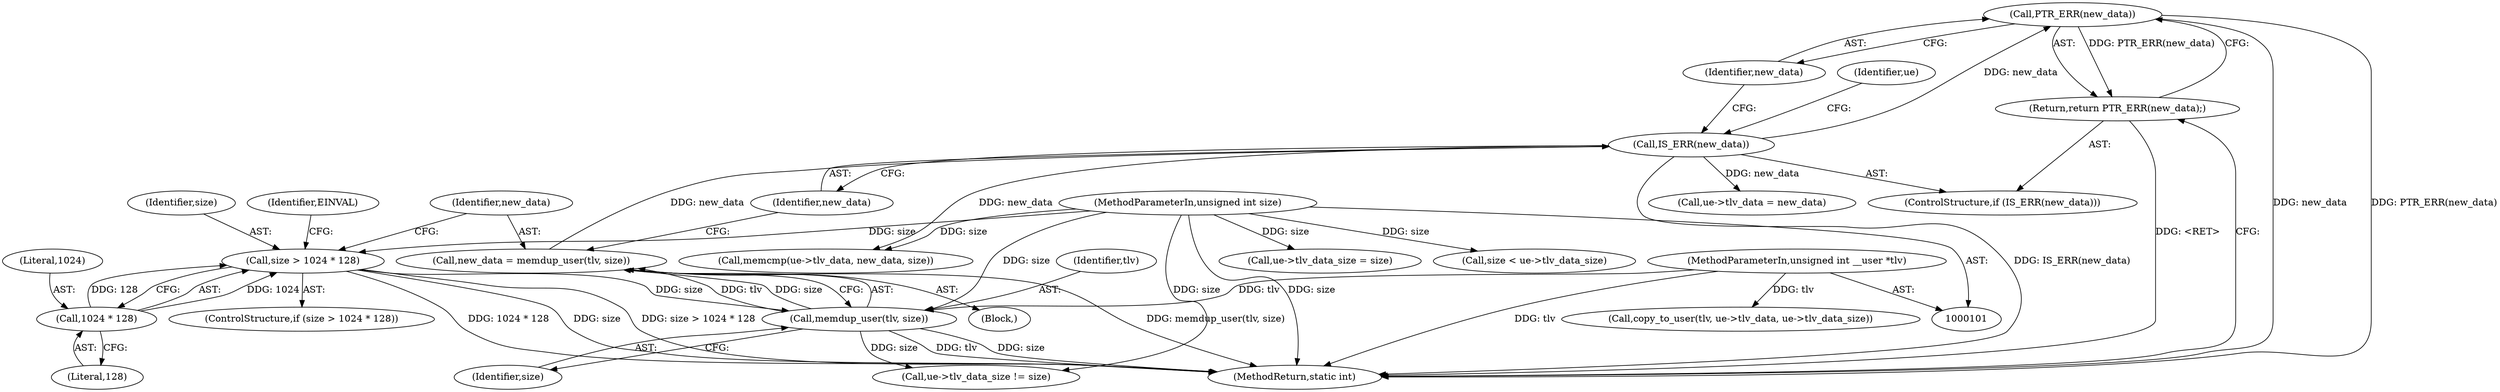 digraph "0_linux_07f4d9d74a04aa7c72c5dae0ef97565f28f17b92_2@pointer" {
"1000141" [label="(Call,PTR_ERR(new_data))"];
"1000138" [label="(Call,IS_ERR(new_data))"];
"1000132" [label="(Call,new_data = memdup_user(tlv, size))"];
"1000134" [label="(Call,memdup_user(tlv, size))"];
"1000105" [label="(MethodParameterIn,unsigned int __user *tlv)"];
"1000124" [label="(Call,size > 1024 * 128)"];
"1000104" [label="(MethodParameterIn,unsigned int size)"];
"1000126" [label="(Call,1024 * 128)"];
"1000140" [label="(Return,return PTR_ERR(new_data);)"];
"1000139" [label="(Identifier,new_data)"];
"1000126" [label="(Call,1024 * 128)"];
"1000128" [label="(Literal,128)"];
"1000122" [label="(Block,)"];
"1000257" [label="(MethodReturn,static int)"];
"1000177" [label="(Call,ue->tlv_data_size = size)"];
"1000137" [label="(ControlStructure,if (IS_ERR(new_data)))"];
"1000104" [label="(MethodParameterIn,unsigned int size)"];
"1000141" [label="(Call,PTR_ERR(new_data))"];
"1000140" [label="(Return,return PTR_ERR(new_data);)"];
"1000219" [label="(Call,size < ue->tlv_data_size)"];
"1000142" [label="(Identifier,new_data)"];
"1000136" [label="(Identifier,size)"];
"1000138" [label="(Call,IS_ERR(new_data))"];
"1000135" [label="(Identifier,tlv)"];
"1000147" [label="(Identifier,ue)"];
"1000124" [label="(Call,size > 1024 * 128)"];
"1000133" [label="(Identifier,new_data)"];
"1000131" [label="(Identifier,EINVAL)"];
"1000125" [label="(Identifier,size)"];
"1000162" [label="(Call,memcmp(ue->tlv_data, new_data, size))"];
"1000127" [label="(Literal,1024)"];
"1000134" [label="(Call,memdup_user(tlv, size))"];
"1000132" [label="(Call,new_data = memdup_user(tlv, size))"];
"1000152" [label="(Call,ue->tlv_data_size != size)"];
"1000231" [label="(Call,copy_to_user(tlv, ue->tlv_data, ue->tlv_data_size))"];
"1000105" [label="(MethodParameterIn,unsigned int __user *tlv)"];
"1000172" [label="(Call,ue->tlv_data = new_data)"];
"1000123" [label="(ControlStructure,if (size > 1024 * 128))"];
"1000141" -> "1000140"  [label="AST: "];
"1000141" -> "1000142"  [label="CFG: "];
"1000142" -> "1000141"  [label="AST: "];
"1000140" -> "1000141"  [label="CFG: "];
"1000141" -> "1000257"  [label="DDG: new_data"];
"1000141" -> "1000257"  [label="DDG: PTR_ERR(new_data)"];
"1000141" -> "1000140"  [label="DDG: PTR_ERR(new_data)"];
"1000138" -> "1000141"  [label="DDG: new_data"];
"1000138" -> "1000137"  [label="AST: "];
"1000138" -> "1000139"  [label="CFG: "];
"1000139" -> "1000138"  [label="AST: "];
"1000142" -> "1000138"  [label="CFG: "];
"1000147" -> "1000138"  [label="CFG: "];
"1000138" -> "1000257"  [label="DDG: IS_ERR(new_data)"];
"1000132" -> "1000138"  [label="DDG: new_data"];
"1000138" -> "1000162"  [label="DDG: new_data"];
"1000138" -> "1000172"  [label="DDG: new_data"];
"1000132" -> "1000122"  [label="AST: "];
"1000132" -> "1000134"  [label="CFG: "];
"1000133" -> "1000132"  [label="AST: "];
"1000134" -> "1000132"  [label="AST: "];
"1000139" -> "1000132"  [label="CFG: "];
"1000132" -> "1000257"  [label="DDG: memdup_user(tlv, size)"];
"1000134" -> "1000132"  [label="DDG: tlv"];
"1000134" -> "1000132"  [label="DDG: size"];
"1000134" -> "1000136"  [label="CFG: "];
"1000135" -> "1000134"  [label="AST: "];
"1000136" -> "1000134"  [label="AST: "];
"1000134" -> "1000257"  [label="DDG: tlv"];
"1000134" -> "1000257"  [label="DDG: size"];
"1000105" -> "1000134"  [label="DDG: tlv"];
"1000124" -> "1000134"  [label="DDG: size"];
"1000104" -> "1000134"  [label="DDG: size"];
"1000134" -> "1000152"  [label="DDG: size"];
"1000105" -> "1000101"  [label="AST: "];
"1000105" -> "1000257"  [label="DDG: tlv"];
"1000105" -> "1000231"  [label="DDG: tlv"];
"1000124" -> "1000123"  [label="AST: "];
"1000124" -> "1000126"  [label="CFG: "];
"1000125" -> "1000124"  [label="AST: "];
"1000126" -> "1000124"  [label="AST: "];
"1000131" -> "1000124"  [label="CFG: "];
"1000133" -> "1000124"  [label="CFG: "];
"1000124" -> "1000257"  [label="DDG: 1024 * 128"];
"1000124" -> "1000257"  [label="DDG: size"];
"1000124" -> "1000257"  [label="DDG: size > 1024 * 128"];
"1000104" -> "1000124"  [label="DDG: size"];
"1000126" -> "1000124"  [label="DDG: 1024"];
"1000126" -> "1000124"  [label="DDG: 128"];
"1000104" -> "1000101"  [label="AST: "];
"1000104" -> "1000257"  [label="DDG: size"];
"1000104" -> "1000152"  [label="DDG: size"];
"1000104" -> "1000162"  [label="DDG: size"];
"1000104" -> "1000177"  [label="DDG: size"];
"1000104" -> "1000219"  [label="DDG: size"];
"1000126" -> "1000128"  [label="CFG: "];
"1000127" -> "1000126"  [label="AST: "];
"1000128" -> "1000126"  [label="AST: "];
"1000140" -> "1000137"  [label="AST: "];
"1000257" -> "1000140"  [label="CFG: "];
"1000140" -> "1000257"  [label="DDG: <RET>"];
}
